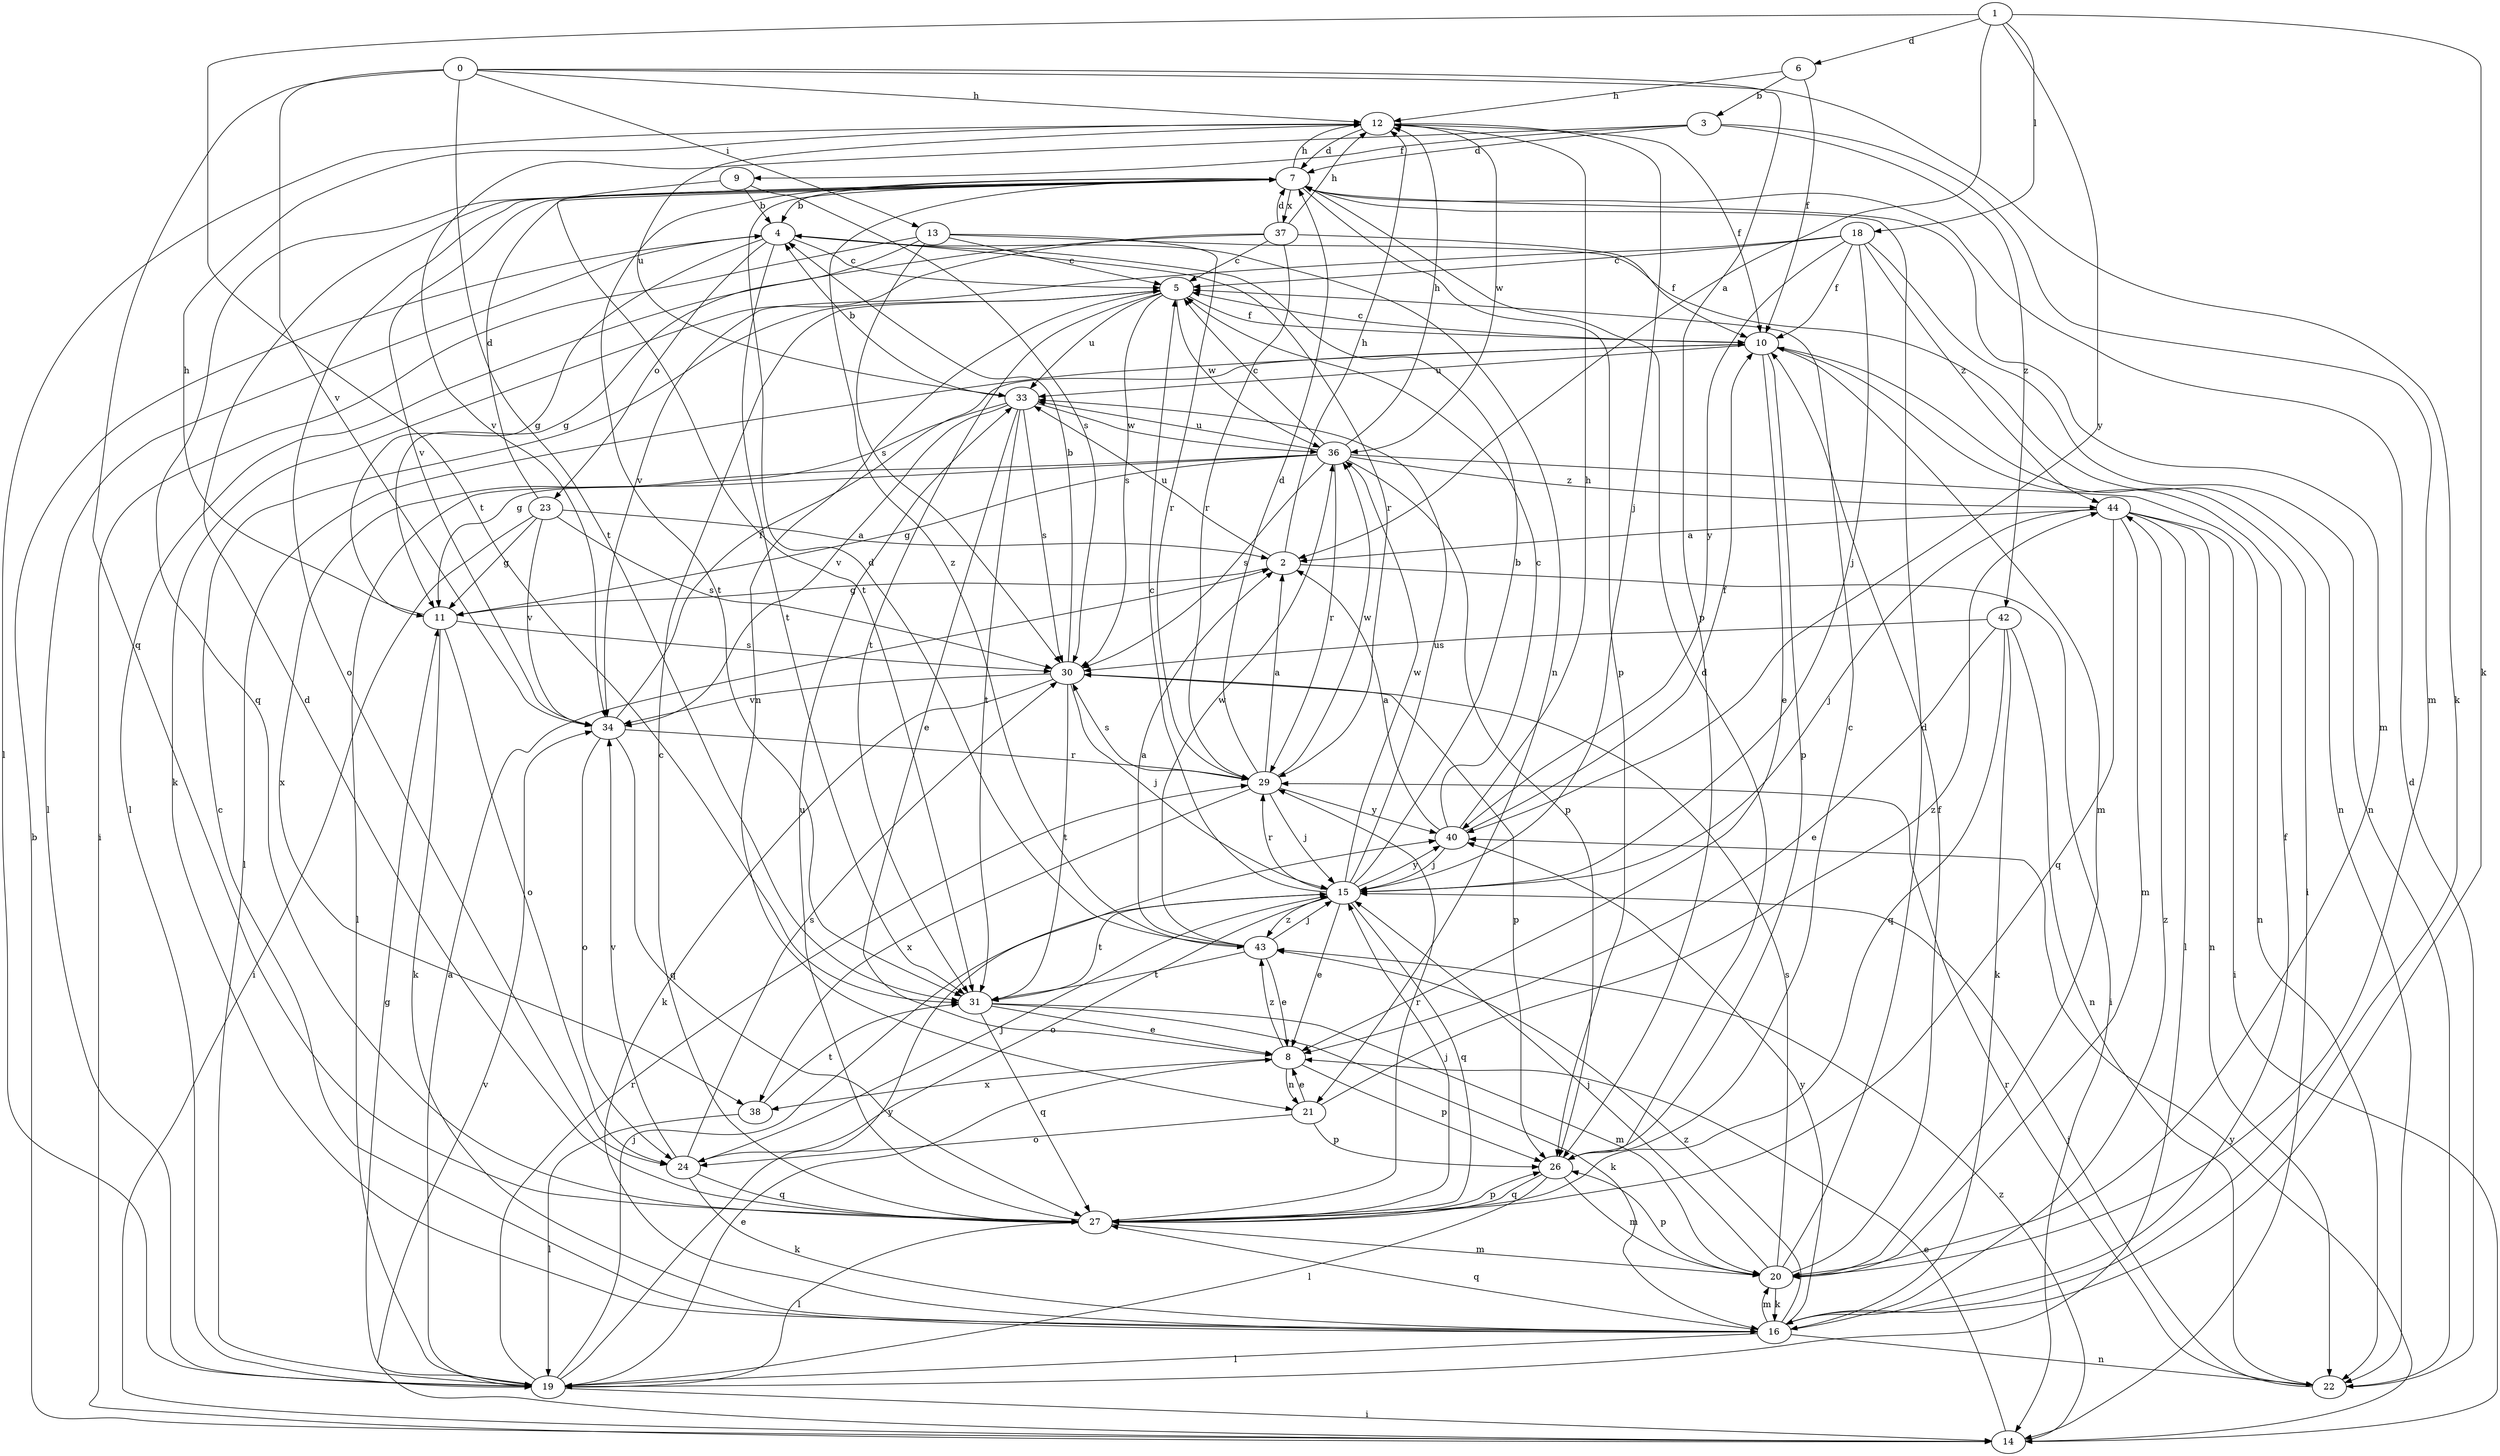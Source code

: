 strict digraph  {
0;
1;
2;
3;
4;
5;
6;
7;
8;
9;
10;
11;
12;
13;
14;
15;
16;
18;
19;
20;
21;
22;
23;
24;
26;
27;
29;
30;
31;
33;
34;
36;
37;
38;
40;
42;
43;
44;
0 -> 12  [label=h];
0 -> 13  [label=i];
0 -> 16  [label=k];
0 -> 26  [label=p];
0 -> 27  [label=q];
0 -> 31  [label=t];
0 -> 34  [label=v];
1 -> 2  [label=a];
1 -> 6  [label=d];
1 -> 16  [label=k];
1 -> 18  [label=l];
1 -> 31  [label=t];
1 -> 40  [label=y];
2 -> 11  [label=g];
2 -> 12  [label=h];
2 -> 14  [label=i];
2 -> 33  [label=u];
3 -> 7  [label=d];
3 -> 9  [label=f];
3 -> 20  [label=m];
3 -> 34  [label=v];
3 -> 42  [label=z];
4 -> 5  [label=c];
4 -> 11  [label=g];
4 -> 19  [label=l];
4 -> 21  [label=n];
4 -> 23  [label=o];
4 -> 29  [label=r];
4 -> 31  [label=t];
5 -> 10  [label=f];
5 -> 21  [label=n];
5 -> 30  [label=s];
5 -> 31  [label=t];
5 -> 33  [label=u];
5 -> 36  [label=w];
6 -> 3  [label=b];
6 -> 10  [label=f];
6 -> 12  [label=h];
7 -> 4  [label=b];
7 -> 12  [label=h];
7 -> 20  [label=m];
7 -> 24  [label=o];
7 -> 26  [label=p];
7 -> 27  [label=q];
7 -> 31  [label=t];
7 -> 34  [label=v];
7 -> 37  [label=x];
7 -> 43  [label=z];
8 -> 21  [label=n];
8 -> 26  [label=p];
8 -> 38  [label=x];
8 -> 43  [label=z];
9 -> 4  [label=b];
9 -> 30  [label=s];
9 -> 31  [label=t];
10 -> 5  [label=c];
10 -> 8  [label=e];
10 -> 14  [label=i];
10 -> 19  [label=l];
10 -> 20  [label=m];
10 -> 26  [label=p];
10 -> 33  [label=u];
11 -> 12  [label=h];
11 -> 16  [label=k];
11 -> 24  [label=o];
11 -> 30  [label=s];
12 -> 7  [label=d];
12 -> 10  [label=f];
12 -> 15  [label=j];
12 -> 19  [label=l];
12 -> 33  [label=u];
12 -> 36  [label=w];
13 -> 5  [label=c];
13 -> 11  [label=g];
13 -> 14  [label=i];
13 -> 22  [label=n];
13 -> 29  [label=r];
13 -> 30  [label=s];
14 -> 4  [label=b];
14 -> 8  [label=e];
14 -> 34  [label=v];
14 -> 40  [label=y];
14 -> 43  [label=z];
15 -> 4  [label=b];
15 -> 5  [label=c];
15 -> 8  [label=e];
15 -> 24  [label=o];
15 -> 27  [label=q];
15 -> 29  [label=r];
15 -> 31  [label=t];
15 -> 33  [label=u];
15 -> 36  [label=w];
15 -> 40  [label=y];
15 -> 43  [label=z];
16 -> 5  [label=c];
16 -> 10  [label=f];
16 -> 19  [label=l];
16 -> 20  [label=m];
16 -> 22  [label=n];
16 -> 27  [label=q];
16 -> 40  [label=y];
16 -> 43  [label=z];
16 -> 44  [label=z];
18 -> 5  [label=c];
18 -> 10  [label=f];
18 -> 15  [label=j];
18 -> 22  [label=n];
18 -> 34  [label=v];
18 -> 40  [label=y];
18 -> 44  [label=z];
19 -> 2  [label=a];
19 -> 8  [label=e];
19 -> 11  [label=g];
19 -> 14  [label=i];
19 -> 15  [label=j];
19 -> 29  [label=r];
19 -> 40  [label=y];
20 -> 7  [label=d];
20 -> 10  [label=f];
20 -> 15  [label=j];
20 -> 16  [label=k];
20 -> 26  [label=p];
20 -> 30  [label=s];
21 -> 8  [label=e];
21 -> 24  [label=o];
21 -> 26  [label=p];
21 -> 44  [label=z];
22 -> 7  [label=d];
22 -> 15  [label=j];
22 -> 29  [label=r];
23 -> 2  [label=a];
23 -> 7  [label=d];
23 -> 11  [label=g];
23 -> 14  [label=i];
23 -> 30  [label=s];
23 -> 34  [label=v];
24 -> 15  [label=j];
24 -> 16  [label=k];
24 -> 27  [label=q];
24 -> 30  [label=s];
24 -> 34  [label=v];
26 -> 5  [label=c];
26 -> 7  [label=d];
26 -> 19  [label=l];
26 -> 20  [label=m];
26 -> 27  [label=q];
27 -> 5  [label=c];
27 -> 7  [label=d];
27 -> 15  [label=j];
27 -> 19  [label=l];
27 -> 20  [label=m];
27 -> 26  [label=p];
27 -> 29  [label=r];
27 -> 33  [label=u];
29 -> 2  [label=a];
29 -> 7  [label=d];
29 -> 15  [label=j];
29 -> 30  [label=s];
29 -> 36  [label=w];
29 -> 38  [label=x];
29 -> 40  [label=y];
30 -> 4  [label=b];
30 -> 15  [label=j];
30 -> 16  [label=k];
30 -> 26  [label=p];
30 -> 31  [label=t];
30 -> 34  [label=v];
31 -> 8  [label=e];
31 -> 16  [label=k];
31 -> 20  [label=m];
31 -> 27  [label=q];
33 -> 4  [label=b];
33 -> 8  [label=e];
33 -> 11  [label=g];
33 -> 30  [label=s];
33 -> 31  [label=t];
33 -> 34  [label=v];
33 -> 36  [label=w];
34 -> 10  [label=f];
34 -> 24  [label=o];
34 -> 27  [label=q];
34 -> 29  [label=r];
36 -> 5  [label=c];
36 -> 11  [label=g];
36 -> 12  [label=h];
36 -> 19  [label=l];
36 -> 22  [label=n];
36 -> 26  [label=p];
36 -> 29  [label=r];
36 -> 30  [label=s];
36 -> 33  [label=u];
36 -> 38  [label=x];
36 -> 44  [label=z];
37 -> 5  [label=c];
37 -> 7  [label=d];
37 -> 10  [label=f];
37 -> 12  [label=h];
37 -> 16  [label=k];
37 -> 19  [label=l];
37 -> 29  [label=r];
38 -> 19  [label=l];
38 -> 31  [label=t];
40 -> 2  [label=a];
40 -> 5  [label=c];
40 -> 10  [label=f];
40 -> 12  [label=h];
40 -> 15  [label=j];
42 -> 8  [label=e];
42 -> 16  [label=k];
42 -> 22  [label=n];
42 -> 27  [label=q];
42 -> 30  [label=s];
43 -> 2  [label=a];
43 -> 7  [label=d];
43 -> 8  [label=e];
43 -> 15  [label=j];
43 -> 31  [label=t];
43 -> 36  [label=w];
44 -> 2  [label=a];
44 -> 14  [label=i];
44 -> 15  [label=j];
44 -> 19  [label=l];
44 -> 20  [label=m];
44 -> 22  [label=n];
44 -> 27  [label=q];
}
